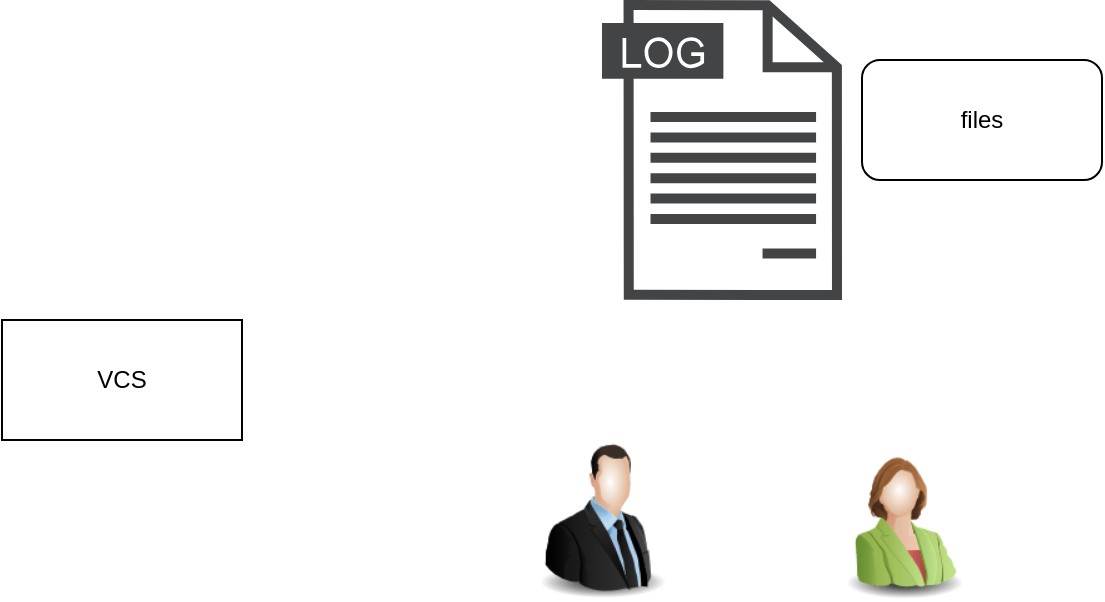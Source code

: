 <mxfile version="20.1.1" type="device"><diagram id="kgpKYQtTHZ0yAKxKKP6v" name="Page-1"><mxGraphModel dx="868" dy="450" grid="1" gridSize="10" guides="1" tooltips="1" connect="1" arrows="1" fold="1" page="1" pageScale="1" pageWidth="850" pageHeight="1100" math="0" shadow="0"><root><mxCell id="0"/><mxCell id="1" parent="0"/><mxCell id="HOSbdsRN-96BiPRaZvND-1" value="VCS" style="rounded=0;whiteSpace=wrap;html=1;" vertex="1" parent="1"><mxGeometry x="110" y="200" width="120" height="60" as="geometry"/></mxCell><mxCell id="HOSbdsRN-96BiPRaZvND-2" value="" style="sketch=0;pointerEvents=1;shadow=0;dashed=0;html=1;strokeColor=none;fillColor=#434445;aspect=fixed;labelPosition=center;verticalLabelPosition=bottom;verticalAlign=top;align=center;outlineConnect=0;shape=mxgraph.vvd.log_files;" vertex="1" parent="1"><mxGeometry x="410" y="40" width="120" height="150" as="geometry"/></mxCell><mxCell id="HOSbdsRN-96BiPRaZvND-3" value="files" style="rounded=1;whiteSpace=wrap;html=1;" vertex="1" parent="1"><mxGeometry x="540" y="70" width="120" height="60" as="geometry"/></mxCell><mxCell id="HOSbdsRN-96BiPRaZvND-4" value="" style="image;html=1;image=img/lib/clip_art/people/Suit_Man_128x128.png" vertex="1" parent="1"><mxGeometry x="370" y="260" width="80" height="80" as="geometry"/></mxCell><mxCell id="HOSbdsRN-96BiPRaZvND-6" value="" style="image;html=1;image=img/lib/clip_art/people/Suit_Woman_Green_128x128.png" vertex="1" parent="1"><mxGeometry x="520" y="260" width="80" height="80" as="geometry"/></mxCell></root></mxGraphModel></diagram></mxfile>